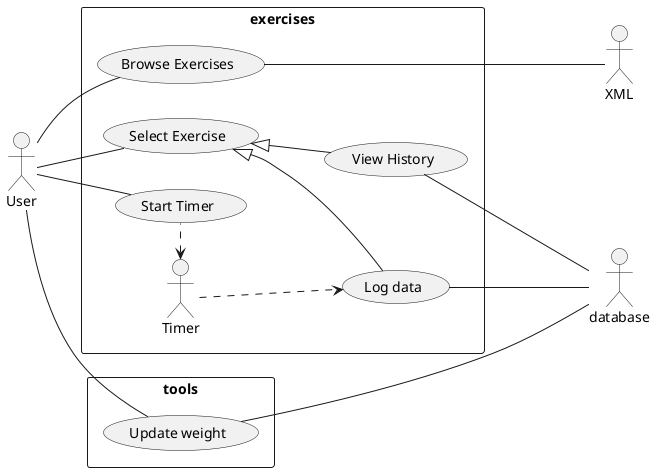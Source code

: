 @startuml
:database: as Db
:User: as user
:XML: as xml

left to right direction

rectangle exercises {
(Log data) as (Log)
(View History) as (history)
(Browse Exercises) as (browse)
(Select Exercise) as (select)
(Start Timer) as (start)


user -- (browse)
user -- (select)
user - (start)


(select) <|-- (history)
(select) <|-- (Log)


Timer <. (start)
Timer ..> (Log)

(browse) ---- xml
(history) -- Db
(Log) -- Db
}

rectangle tools{
(Update weight) as (weight)

user  -- (weight)
(weight) ---- Db
}
@enduml
